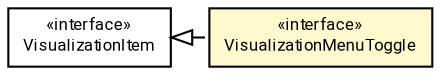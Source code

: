 #!/usr/local/bin/dot
#
# Class diagram 
# Generated by UMLGraph version R5_7_2-60-g0e99a6 (http://www.spinellis.gr/umlgraph/)
#

digraph G {
	graph [fontnames="svg"]
	edge [fontname="Roboto",fontsize=7,labelfontname="Roboto",labelfontsize=7,color="black"];
	node [fontname="Roboto",fontcolor="black",fontsize=8,shape=plaintext,margin=0,width=0,height=0];
	nodesep=0.15;
	ranksep=0.25;
	rankdir=LR;
	// de.lmu.ifi.dbs.elki.visualization.VisualizationMenuToggle
	c10704030 [label=<<table title="de.lmu.ifi.dbs.elki.visualization.VisualizationMenuToggle" border="0" cellborder="1" cellspacing="0" cellpadding="2" bgcolor="lemonChiffon" href="VisualizationMenuToggle.html" target="_parent">
		<tr><td><table border="0" cellspacing="0" cellpadding="1">
		<tr><td align="center" balign="center"> &#171;interface&#187; </td></tr>
		<tr><td align="center" balign="center"> <font face="Roboto">VisualizationMenuToggle</font> </td></tr>
		</table></td></tr>
		</table>>, URL="VisualizationMenuToggle.html"];
	// de.lmu.ifi.dbs.elki.visualization.VisualizationItem
	c10704033 [label=<<table title="de.lmu.ifi.dbs.elki.visualization.VisualizationItem" border="0" cellborder="1" cellspacing="0" cellpadding="2" href="VisualizationItem.html" target="_parent">
		<tr><td><table border="0" cellspacing="0" cellpadding="1">
		<tr><td align="center" balign="center"> &#171;interface&#187; </td></tr>
		<tr><td align="center" balign="center"> <font face="Roboto">VisualizationItem</font> </td></tr>
		</table></td></tr>
		</table>>, URL="VisualizationItem.html"];
	// de.lmu.ifi.dbs.elki.visualization.VisualizationMenuToggle implements de.lmu.ifi.dbs.elki.visualization.VisualizationItem
	c10704033 -> c10704030 [arrowtail=empty,style=dashed,dir=back,weight=9];
}

